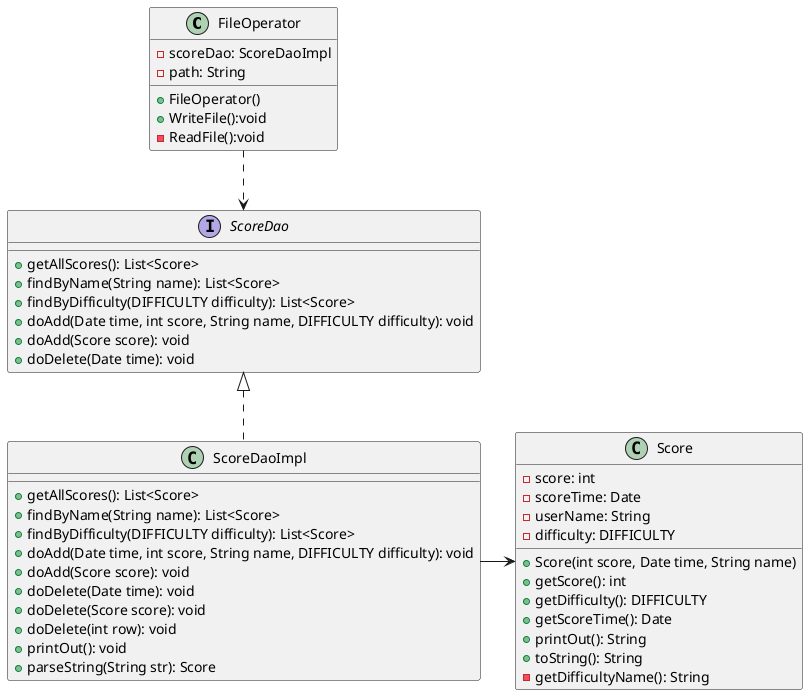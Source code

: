 @startuml

class FileOperator {
    - scoreDao: ScoreDaoImpl
    - path: String
    + FileOperator()
    + WriteFile():void
    - ReadFile():void
}

interface ScoreDao {
    + getAllScores(): List<Score>
    + findByName(String name): List<Score>
    + findByDifficulty(DIFFICULTY difficulty): List<Score>
    + doAdd(Date time, int score, String name, DIFFICULTY difficulty): void
    + doAdd(Score score): void
    + doDelete(Date time): void
}

class ScoreDaoImpl {
    + getAllScores(): List<Score>
    + findByName(String name): List<Score>
    + findByDifficulty(DIFFICULTY difficulty): List<Score>
    + doAdd(Date time, int score, String name, DIFFICULTY difficulty): void
    + doAdd(Score score): void
    + doDelete(Date time): void
    + doDelete(Score score): void
    + doDelete(int row): void
    + printOut(): void
    + parseString(String str): Score
}

class Score {
    - score: int
    - scoreTime: Date
    - userName: String
    - difficulty: DIFFICULTY
    + Score(int score, Date time, String name)
    + getScore(): int
    + getDifficulty(): DIFFICULTY
    + getScoreTime(): Date
    + printOut(): String
    + toString(): String
    - getDifficultyName(): String
}

ScoreDao <|-. ScoreDaoImpl
FileOperator .-> ScoreDao
ScoreDaoImpl -> Score

@enduml
